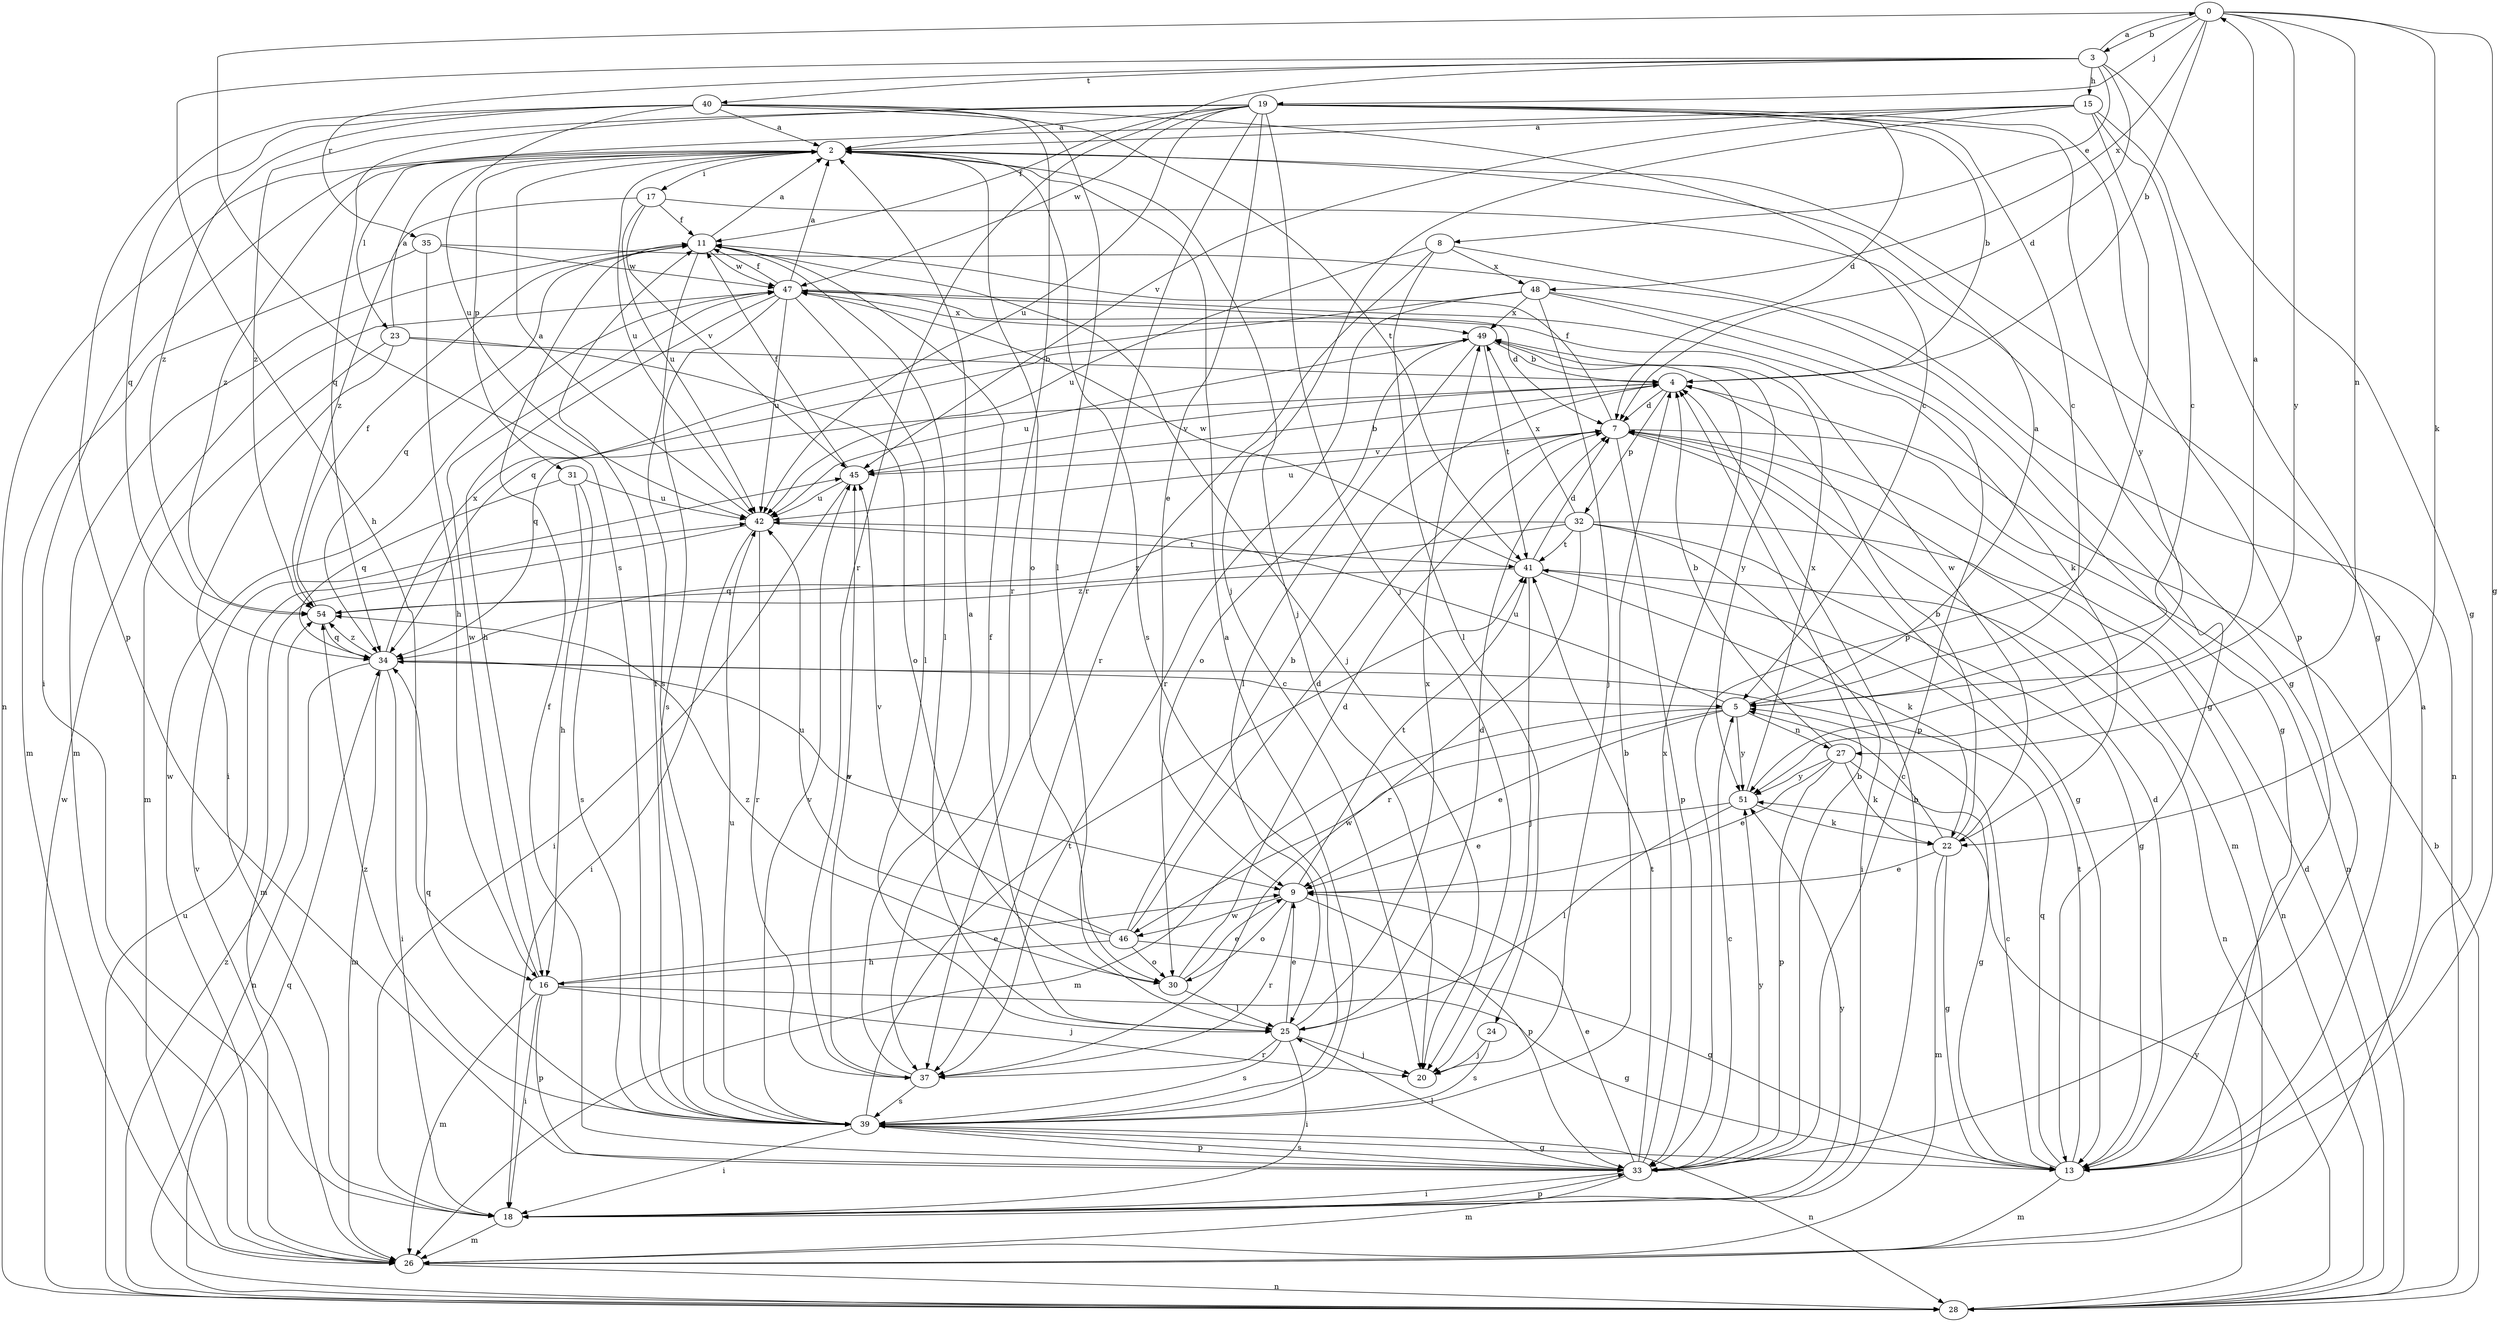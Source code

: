 strict digraph  {
0;
2;
3;
4;
5;
7;
8;
9;
11;
13;
15;
16;
17;
18;
19;
20;
22;
23;
24;
25;
26;
27;
28;
30;
31;
32;
33;
34;
35;
37;
39;
40;
41;
42;
45;
46;
47;
48;
49;
51;
54;
0 -> 3  [label=b];
0 -> 4  [label=b];
0 -> 13  [label=g];
0 -> 19  [label=j];
0 -> 22  [label=k];
0 -> 27  [label=n];
0 -> 39  [label=s];
0 -> 48  [label=x];
0 -> 51  [label=y];
2 -> 17  [label=i];
2 -> 18  [label=i];
2 -> 20  [label=j];
2 -> 23  [label=l];
2 -> 30  [label=o];
2 -> 31  [label=p];
2 -> 39  [label=s];
2 -> 42  [label=u];
2 -> 54  [label=z];
3 -> 0  [label=a];
3 -> 7  [label=d];
3 -> 8  [label=e];
3 -> 13  [label=g];
3 -> 15  [label=h];
3 -> 16  [label=h];
3 -> 35  [label=r];
3 -> 37  [label=r];
3 -> 40  [label=t];
4 -> 7  [label=d];
4 -> 32  [label=p];
4 -> 34  [label=q];
4 -> 45  [label=v];
5 -> 0  [label=a];
5 -> 2  [label=a];
5 -> 9  [label=e];
5 -> 26  [label=m];
5 -> 27  [label=n];
5 -> 42  [label=u];
5 -> 46  [label=w];
5 -> 51  [label=y];
7 -> 11  [label=f];
7 -> 13  [label=g];
7 -> 26  [label=m];
7 -> 28  [label=n];
7 -> 33  [label=p];
7 -> 42  [label=u];
7 -> 45  [label=v];
8 -> 24  [label=l];
8 -> 28  [label=n];
8 -> 37  [label=r];
8 -> 42  [label=u];
8 -> 48  [label=x];
9 -> 30  [label=o];
9 -> 33  [label=p];
9 -> 37  [label=r];
9 -> 41  [label=t];
9 -> 46  [label=w];
11 -> 2  [label=a];
11 -> 20  [label=j];
11 -> 25  [label=l];
11 -> 26  [label=m];
11 -> 34  [label=q];
11 -> 39  [label=s];
11 -> 47  [label=w];
13 -> 5  [label=c];
13 -> 7  [label=d];
13 -> 26  [label=m];
13 -> 34  [label=q];
13 -> 41  [label=t];
15 -> 2  [label=a];
15 -> 5  [label=c];
15 -> 13  [label=g];
15 -> 20  [label=j];
15 -> 28  [label=n];
15 -> 33  [label=p];
15 -> 45  [label=v];
16 -> 9  [label=e];
16 -> 13  [label=g];
16 -> 18  [label=i];
16 -> 20  [label=j];
16 -> 26  [label=m];
16 -> 33  [label=p];
16 -> 47  [label=w];
17 -> 11  [label=f];
17 -> 13  [label=g];
17 -> 42  [label=u];
17 -> 45  [label=v];
17 -> 54  [label=z];
18 -> 4  [label=b];
18 -> 26  [label=m];
18 -> 33  [label=p];
18 -> 51  [label=y];
19 -> 2  [label=a];
19 -> 4  [label=b];
19 -> 5  [label=c];
19 -> 7  [label=d];
19 -> 9  [label=e];
19 -> 11  [label=f];
19 -> 20  [label=j];
19 -> 33  [label=p];
19 -> 34  [label=q];
19 -> 37  [label=r];
19 -> 42  [label=u];
19 -> 47  [label=w];
19 -> 51  [label=y];
19 -> 54  [label=z];
22 -> 4  [label=b];
22 -> 5  [label=c];
22 -> 9  [label=e];
22 -> 13  [label=g];
22 -> 26  [label=m];
22 -> 47  [label=w];
23 -> 2  [label=a];
23 -> 4  [label=b];
23 -> 18  [label=i];
23 -> 26  [label=m];
23 -> 30  [label=o];
24 -> 20  [label=j];
24 -> 39  [label=s];
25 -> 7  [label=d];
25 -> 9  [label=e];
25 -> 11  [label=f];
25 -> 18  [label=i];
25 -> 20  [label=j];
25 -> 37  [label=r];
25 -> 39  [label=s];
25 -> 49  [label=x];
26 -> 2  [label=a];
26 -> 28  [label=n];
26 -> 45  [label=v];
26 -> 47  [label=w];
27 -> 4  [label=b];
27 -> 9  [label=e];
27 -> 13  [label=g];
27 -> 22  [label=k];
27 -> 33  [label=p];
27 -> 51  [label=y];
28 -> 4  [label=b];
28 -> 7  [label=d];
28 -> 34  [label=q];
28 -> 42  [label=u];
28 -> 47  [label=w];
28 -> 51  [label=y];
28 -> 54  [label=z];
30 -> 7  [label=d];
30 -> 9  [label=e];
30 -> 25  [label=l];
30 -> 54  [label=z];
31 -> 16  [label=h];
31 -> 34  [label=q];
31 -> 39  [label=s];
31 -> 42  [label=u];
32 -> 13  [label=g];
32 -> 18  [label=i];
32 -> 28  [label=n];
32 -> 34  [label=q];
32 -> 37  [label=r];
32 -> 41  [label=t];
32 -> 49  [label=x];
32 -> 54  [label=z];
33 -> 4  [label=b];
33 -> 5  [label=c];
33 -> 9  [label=e];
33 -> 11  [label=f];
33 -> 18  [label=i];
33 -> 25  [label=l];
33 -> 26  [label=m];
33 -> 39  [label=s];
33 -> 41  [label=t];
33 -> 49  [label=x];
33 -> 51  [label=y];
34 -> 5  [label=c];
34 -> 9  [label=e];
34 -> 18  [label=i];
34 -> 26  [label=m];
34 -> 28  [label=n];
34 -> 49  [label=x];
34 -> 54  [label=z];
35 -> 13  [label=g];
35 -> 16  [label=h];
35 -> 26  [label=m];
35 -> 47  [label=w];
37 -> 2  [label=a];
37 -> 39  [label=s];
37 -> 45  [label=v];
39 -> 2  [label=a];
39 -> 4  [label=b];
39 -> 11  [label=f];
39 -> 13  [label=g];
39 -> 18  [label=i];
39 -> 28  [label=n];
39 -> 33  [label=p];
39 -> 34  [label=q];
39 -> 41  [label=t];
39 -> 42  [label=u];
39 -> 45  [label=v];
39 -> 54  [label=z];
40 -> 2  [label=a];
40 -> 5  [label=c];
40 -> 25  [label=l];
40 -> 33  [label=p];
40 -> 34  [label=q];
40 -> 37  [label=r];
40 -> 41  [label=t];
40 -> 42  [label=u];
40 -> 54  [label=z];
41 -> 7  [label=d];
41 -> 20  [label=j];
41 -> 22  [label=k];
41 -> 28  [label=n];
41 -> 47  [label=w];
41 -> 54  [label=z];
42 -> 2  [label=a];
42 -> 18  [label=i];
42 -> 26  [label=m];
42 -> 37  [label=r];
42 -> 41  [label=t];
45 -> 4  [label=b];
45 -> 11  [label=f];
45 -> 18  [label=i];
45 -> 42  [label=u];
46 -> 4  [label=b];
46 -> 7  [label=d];
46 -> 13  [label=g];
46 -> 16  [label=h];
46 -> 30  [label=o];
46 -> 42  [label=u];
46 -> 45  [label=v];
47 -> 2  [label=a];
47 -> 7  [label=d];
47 -> 11  [label=f];
47 -> 16  [label=h];
47 -> 22  [label=k];
47 -> 25  [label=l];
47 -> 39  [label=s];
47 -> 42  [label=u];
47 -> 49  [label=x];
48 -> 13  [label=g];
48 -> 20  [label=j];
48 -> 33  [label=p];
48 -> 34  [label=q];
48 -> 37  [label=r];
48 -> 49  [label=x];
49 -> 4  [label=b];
49 -> 25  [label=l];
49 -> 30  [label=o];
49 -> 41  [label=t];
49 -> 42  [label=u];
49 -> 51  [label=y];
51 -> 9  [label=e];
51 -> 22  [label=k];
51 -> 25  [label=l];
51 -> 49  [label=x];
54 -> 11  [label=f];
54 -> 34  [label=q];
}

